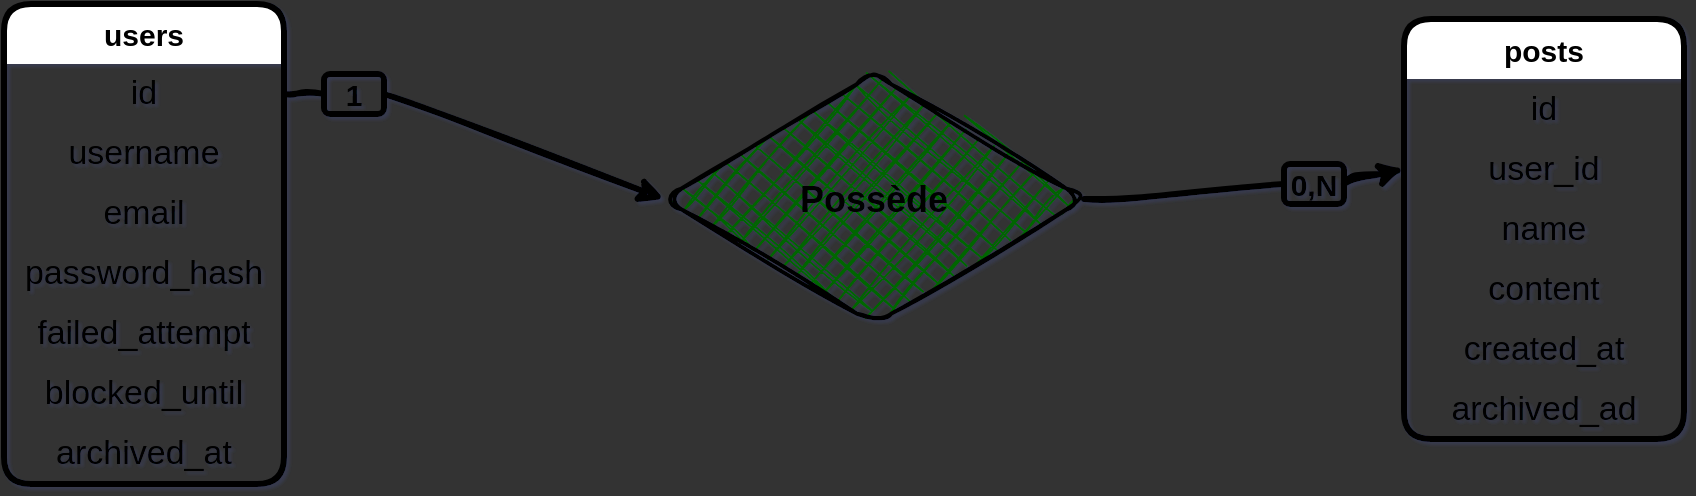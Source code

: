 <mxfile>
    <diagram id="3wAxjg_9-300i1693110" name="Page-1">
        <mxGraphModel dx="1463" dy="632" grid="1" gridSize="10" guides="1" tooltips="1" connect="1" arrows="1" fold="1" page="0" pageScale="1" pageWidth="827" pageHeight="1169" background="#333333" math="0" shadow="1">
            <root>
                <mxCell id="0"/>
                <mxCell id="1" parent="0"/>
                <mxCell id="11" value="users" style="swimlane;fontStyle=1;childLayout=stackLayout;horizontal=1;startSize=30;horizontalStack=0;resizeParent=1;resizeParentMax=0;resizeLast=0;collapsible=1;marginBottom=0;whiteSpace=wrap;rounded=1;strokeWidth=3;fontSize=15;verticalAlign=middle;swimlaneLine=0;glass=0;shadow=0;perimeterSpacing=0;labelBackgroundColor=none;labelBorderColor=none;fontColor=default;html=1;" parent="1" vertex="1">
                    <mxGeometry x="-230" y="140" width="140" height="240" as="geometry"/>
                </mxCell>
                <mxCell id="12" value="id" style="text;strokeColor=none;fillColor=none;align=center;verticalAlign=middle;spacingLeft=4;spacingRight=4;overflow=hidden;points=[[0,0.5],[1,0.5]];portConstraint=eastwest;rotatable=0;whiteSpace=wrap;html=1;fontSize=17;labelBorderColor=none;shadow=0;" parent="11" vertex="1">
                    <mxGeometry y="30" width="140" height="30" as="geometry"/>
                </mxCell>
                <mxCell id="13" value="username" style="text;strokeColor=none;fillColor=none;align=center;verticalAlign=middle;spacingLeft=4;spacingRight=4;overflow=hidden;points=[[0,0.5],[1,0.5]];portConstraint=eastwest;rotatable=0;whiteSpace=wrap;html=1;fontSize=17;labelBorderColor=none;shadow=0;" parent="11" vertex="1">
                    <mxGeometry y="60" width="140" height="30" as="geometry"/>
                </mxCell>
                <mxCell id="14" value="email" style="text;strokeColor=none;fillColor=none;align=center;verticalAlign=middle;spacingLeft=4;spacingRight=4;overflow=hidden;points=[[0,0.5],[1,0.5]];portConstraint=eastwest;rotatable=0;whiteSpace=wrap;html=1;fontSize=17;labelBorderColor=none;shadow=0;" parent="11" vertex="1">
                    <mxGeometry y="90" width="140" height="30" as="geometry"/>
                </mxCell>
                <mxCell id="15" value="password_hash" style="text;strokeColor=none;fillColor=none;align=center;verticalAlign=middle;spacingLeft=4;spacingRight=4;overflow=hidden;points=[[0,0.5],[1,0.5]];portConstraint=eastwest;rotatable=0;whiteSpace=wrap;html=1;fontSize=17;labelBorderColor=none;shadow=0;" parent="11" vertex="1">
                    <mxGeometry y="120" width="140" height="30" as="geometry"/>
                </mxCell>
                <mxCell id="16" value="failed_attempt" style="text;strokeColor=none;fillColor=none;align=center;verticalAlign=middle;spacingLeft=4;spacingRight=4;overflow=hidden;points=[[0,0.5],[1,0.5]];portConstraint=eastwest;rotatable=0;whiteSpace=wrap;html=1;fontSize=17;labelBorderColor=none;shadow=0;" parent="11" vertex="1">
                    <mxGeometry y="150" width="140" height="30" as="geometry"/>
                </mxCell>
                <mxCell id="17" value="blocked_until" style="text;strokeColor=none;fillColor=none;align=center;verticalAlign=middle;spacingLeft=4;spacingRight=4;overflow=hidden;points=[[0,0.5],[1,0.5]];portConstraint=eastwest;rotatable=0;whiteSpace=wrap;html=1;fontSize=17;labelBorderColor=none;shadow=0;" parent="11" vertex="1">
                    <mxGeometry y="180" width="140" height="30" as="geometry"/>
                </mxCell>
                <mxCell id="18" value="archived_at" style="text;strokeColor=none;fillColor=none;align=center;verticalAlign=middle;spacingLeft=4;spacingRight=4;overflow=hidden;points=[[0,0.5],[1,0.5]];portConstraint=eastwest;rotatable=0;whiteSpace=wrap;html=1;fontSize=17;labelBorderColor=none;shadow=0;" parent="11" vertex="1">
                    <mxGeometry y="210" width="140" height="30" as="geometry"/>
                </mxCell>
                <mxCell id="37" value="posts" style="swimlane;fontStyle=1;childLayout=stackLayout;horizontal=1;startSize=30;horizontalStack=0;resizeParent=1;resizeParentMax=0;resizeLast=0;collapsible=1;marginBottom=0;whiteSpace=wrap;html=1;rounded=1;strokeWidth=3;fontSize=15;verticalAlign=middle;swimlaneLine=0;glass=0;shadow=0;perimeterSpacing=0;" parent="1" vertex="1">
                    <mxGeometry x="470" y="147.5" width="140" height="210" as="geometry"/>
                </mxCell>
                <mxCell id="38" value="id" style="text;strokeColor=none;fillColor=none;align=center;verticalAlign=middle;spacingLeft=4;spacingRight=4;overflow=hidden;points=[[0,0.5],[1,0.5]];portConstraint=eastwest;rotatable=0;whiteSpace=wrap;html=1;fontSize=17;labelBorderColor=none;shadow=0;" parent="37" vertex="1">
                    <mxGeometry y="30" width="140" height="30" as="geometry"/>
                </mxCell>
                <mxCell id="39" value="user_id" style="text;strokeColor=none;fillColor=none;align=center;verticalAlign=middle;spacingLeft=4;spacingRight=4;overflow=hidden;points=[[0,0.5],[1,0.5]];portConstraint=eastwest;rotatable=0;whiteSpace=wrap;html=1;fontSize=17;labelBorderColor=none;shadow=0;" parent="37" vertex="1">
                    <mxGeometry y="60" width="140" height="30" as="geometry"/>
                </mxCell>
                <mxCell id="40" value="name" style="text;strokeColor=none;fillColor=none;align=center;verticalAlign=middle;spacingLeft=4;spacingRight=4;overflow=hidden;points=[[0,0.5],[1,0.5]];portConstraint=eastwest;rotatable=0;whiteSpace=wrap;html=1;fontSize=17;labelBorderColor=none;shadow=0;" parent="37" vertex="1">
                    <mxGeometry y="90" width="140" height="30" as="geometry"/>
                </mxCell>
                <mxCell id="41" value="content" style="text;strokeColor=none;fillColor=none;align=center;verticalAlign=middle;spacingLeft=4;spacingRight=4;overflow=hidden;points=[[0,0.5],[1,0.5]];portConstraint=eastwest;rotatable=0;whiteSpace=wrap;html=1;fontSize=17;labelBorderColor=none;shadow=0;" parent="37" vertex="1">
                    <mxGeometry y="120" width="140" height="30" as="geometry"/>
                </mxCell>
                <mxCell id="42" value="created_at" style="text;strokeColor=none;fillColor=none;align=center;verticalAlign=middle;spacingLeft=4;spacingRight=4;overflow=hidden;points=[[0,0.5],[1,0.5]];portConstraint=eastwest;rotatable=0;whiteSpace=wrap;html=1;fontSize=17;labelBorderColor=none;shadow=0;" parent="37" vertex="1">
                    <mxGeometry y="150" width="140" height="30" as="geometry"/>
                </mxCell>
                <mxCell id="43" value="archived_ad" style="text;strokeColor=none;fillColor=none;align=center;verticalAlign=middle;spacingLeft=4;spacingRight=4;overflow=hidden;points=[[0,0.5],[1,0.5]];portConstraint=eastwest;rotatable=0;whiteSpace=wrap;html=1;fontSize=17;labelBorderColor=none;shadow=0;" parent="37" vertex="1">
                    <mxGeometry y="180" width="140" height="30" as="geometry"/>
                </mxCell>
                <mxCell id="50" style="edgeStyle=none;html=1;exitX=1;exitY=0.5;exitDx=0;exitDy=0;entryX=0;entryY=0.5;entryDx=0;entryDy=0;strokeWidth=3;fontSize=19;startArrow=none;sketch=1;curveFitting=1;jiggle=2;" parent="1" source="57" target="39" edge="1">
                    <mxGeometry relative="1" as="geometry"/>
                </mxCell>
                <mxCell id="46" value="&lt;b&gt;&lt;font style=&quot;font-size: 18px;&quot;&gt;Possède&lt;/font&gt;&lt;/b&gt;" style="rhombus;whiteSpace=wrap;html=1;strokeWidth=2;fillWeight=-1;hachureGap=8;fillStyle=cross-hatch;fillColor=#006600;rounded=1;sketch=1;curveFitting=1;jiggle=2;shadow=0;" parent="1" vertex="1">
                    <mxGeometry x="100" y="175" width="210" height="125" as="geometry"/>
                </mxCell>
                <mxCell id="53" style="edgeStyle=none;html=1;exitX=1;exitY=0.5;exitDx=0;exitDy=0;entryX=0;entryY=0.5;entryDx=0;entryDy=0;strokeWidth=3;fontSize=20;startArrow=none;sketch=1;curveFitting=1;jiggle=2;" parent="1" source="54" target="46" edge="1">
                    <mxGeometry relative="1" as="geometry"/>
                </mxCell>
                <mxCell id="55" value="" style="edgeStyle=none;html=1;exitX=1;exitY=0.5;exitDx=0;exitDy=0;entryX=0;entryY=0.5;entryDx=0;entryDy=0;strokeWidth=3;fontSize=20;endArrow=none;sketch=1;curveFitting=1;jiggle=2;" parent="1" source="12" target="54" edge="1">
                    <mxGeometry relative="1" as="geometry">
                        <mxPoint x="-90" y="185" as="sourcePoint"/>
                        <mxPoint x="250" y="250" as="targetPoint"/>
                    </mxGeometry>
                </mxCell>
                <mxCell id="54" value="&lt;b&gt;&lt;font style=&quot;font-size: 15px;&quot;&gt;1&lt;/font&gt;&lt;/b&gt;" style="text;html=1;strokeColor=default;fillColor=none;align=center;verticalAlign=middle;whiteSpace=wrap;rounded=1;shadow=0;glass=0;strokeWidth=3;fontSize=13;" parent="1" vertex="1">
                    <mxGeometry x="-70" y="175" width="30" height="20" as="geometry"/>
                </mxCell>
                <mxCell id="58" value="" style="edgeStyle=none;html=1;exitX=1;exitY=0.5;exitDx=0;exitDy=0;entryX=0;entryY=0.5;entryDx=0;entryDy=0;strokeWidth=3;fontSize=19;endArrow=none;sketch=1;curveFitting=1;jiggle=2;" parent="1" source="46" target="57" edge="1">
                    <mxGeometry relative="1" as="geometry">
                        <mxPoint x="370" y="250" as="sourcePoint"/>
                        <mxPoint x="630" y="230" as="targetPoint"/>
                    </mxGeometry>
                </mxCell>
                <mxCell id="57" value="&lt;b&gt;&lt;font style=&quot;font-size: 15px;&quot;&gt;0,N&lt;/font&gt;&lt;/b&gt;" style="text;html=1;strokeColor=default;fillColor=none;align=center;verticalAlign=middle;whiteSpace=wrap;rounded=1;shadow=0;glass=0;strokeWidth=3;fontSize=13;" parent="1" vertex="1">
                    <mxGeometry x="410" y="220" width="30" height="20" as="geometry"/>
                </mxCell>
            </root>
        </mxGraphModel>
    </diagram>
</mxfile>